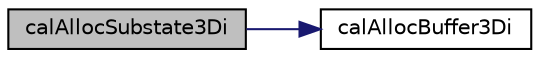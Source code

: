 digraph "calAllocSubstate3Di"
{
  edge [fontname="Helvetica",fontsize="10",labelfontname="Helvetica",labelfontsize="10"];
  node [fontname="Helvetica",fontsize="10",shape=record];
  rankdir="LR";
  Node1 [label="calAllocSubstate3Di",height=0.2,width=0.4,color="black", fillcolor="grey75", style="filled" fontcolor="black"];
  Node1 -> Node2 [color="midnightblue",fontsize="10",style="solid",fontname="Helvetica"];
  Node2 [label="calAllocBuffer3Di",height=0.2,width=0.4,color="black", fillcolor="white", style="filled",URL="$cal3_d_buffer_8c.html#aa99d11f2417a2a454b479087c6000d50",tooltip="Allocates an int linearized 3D buffer. "];
}

